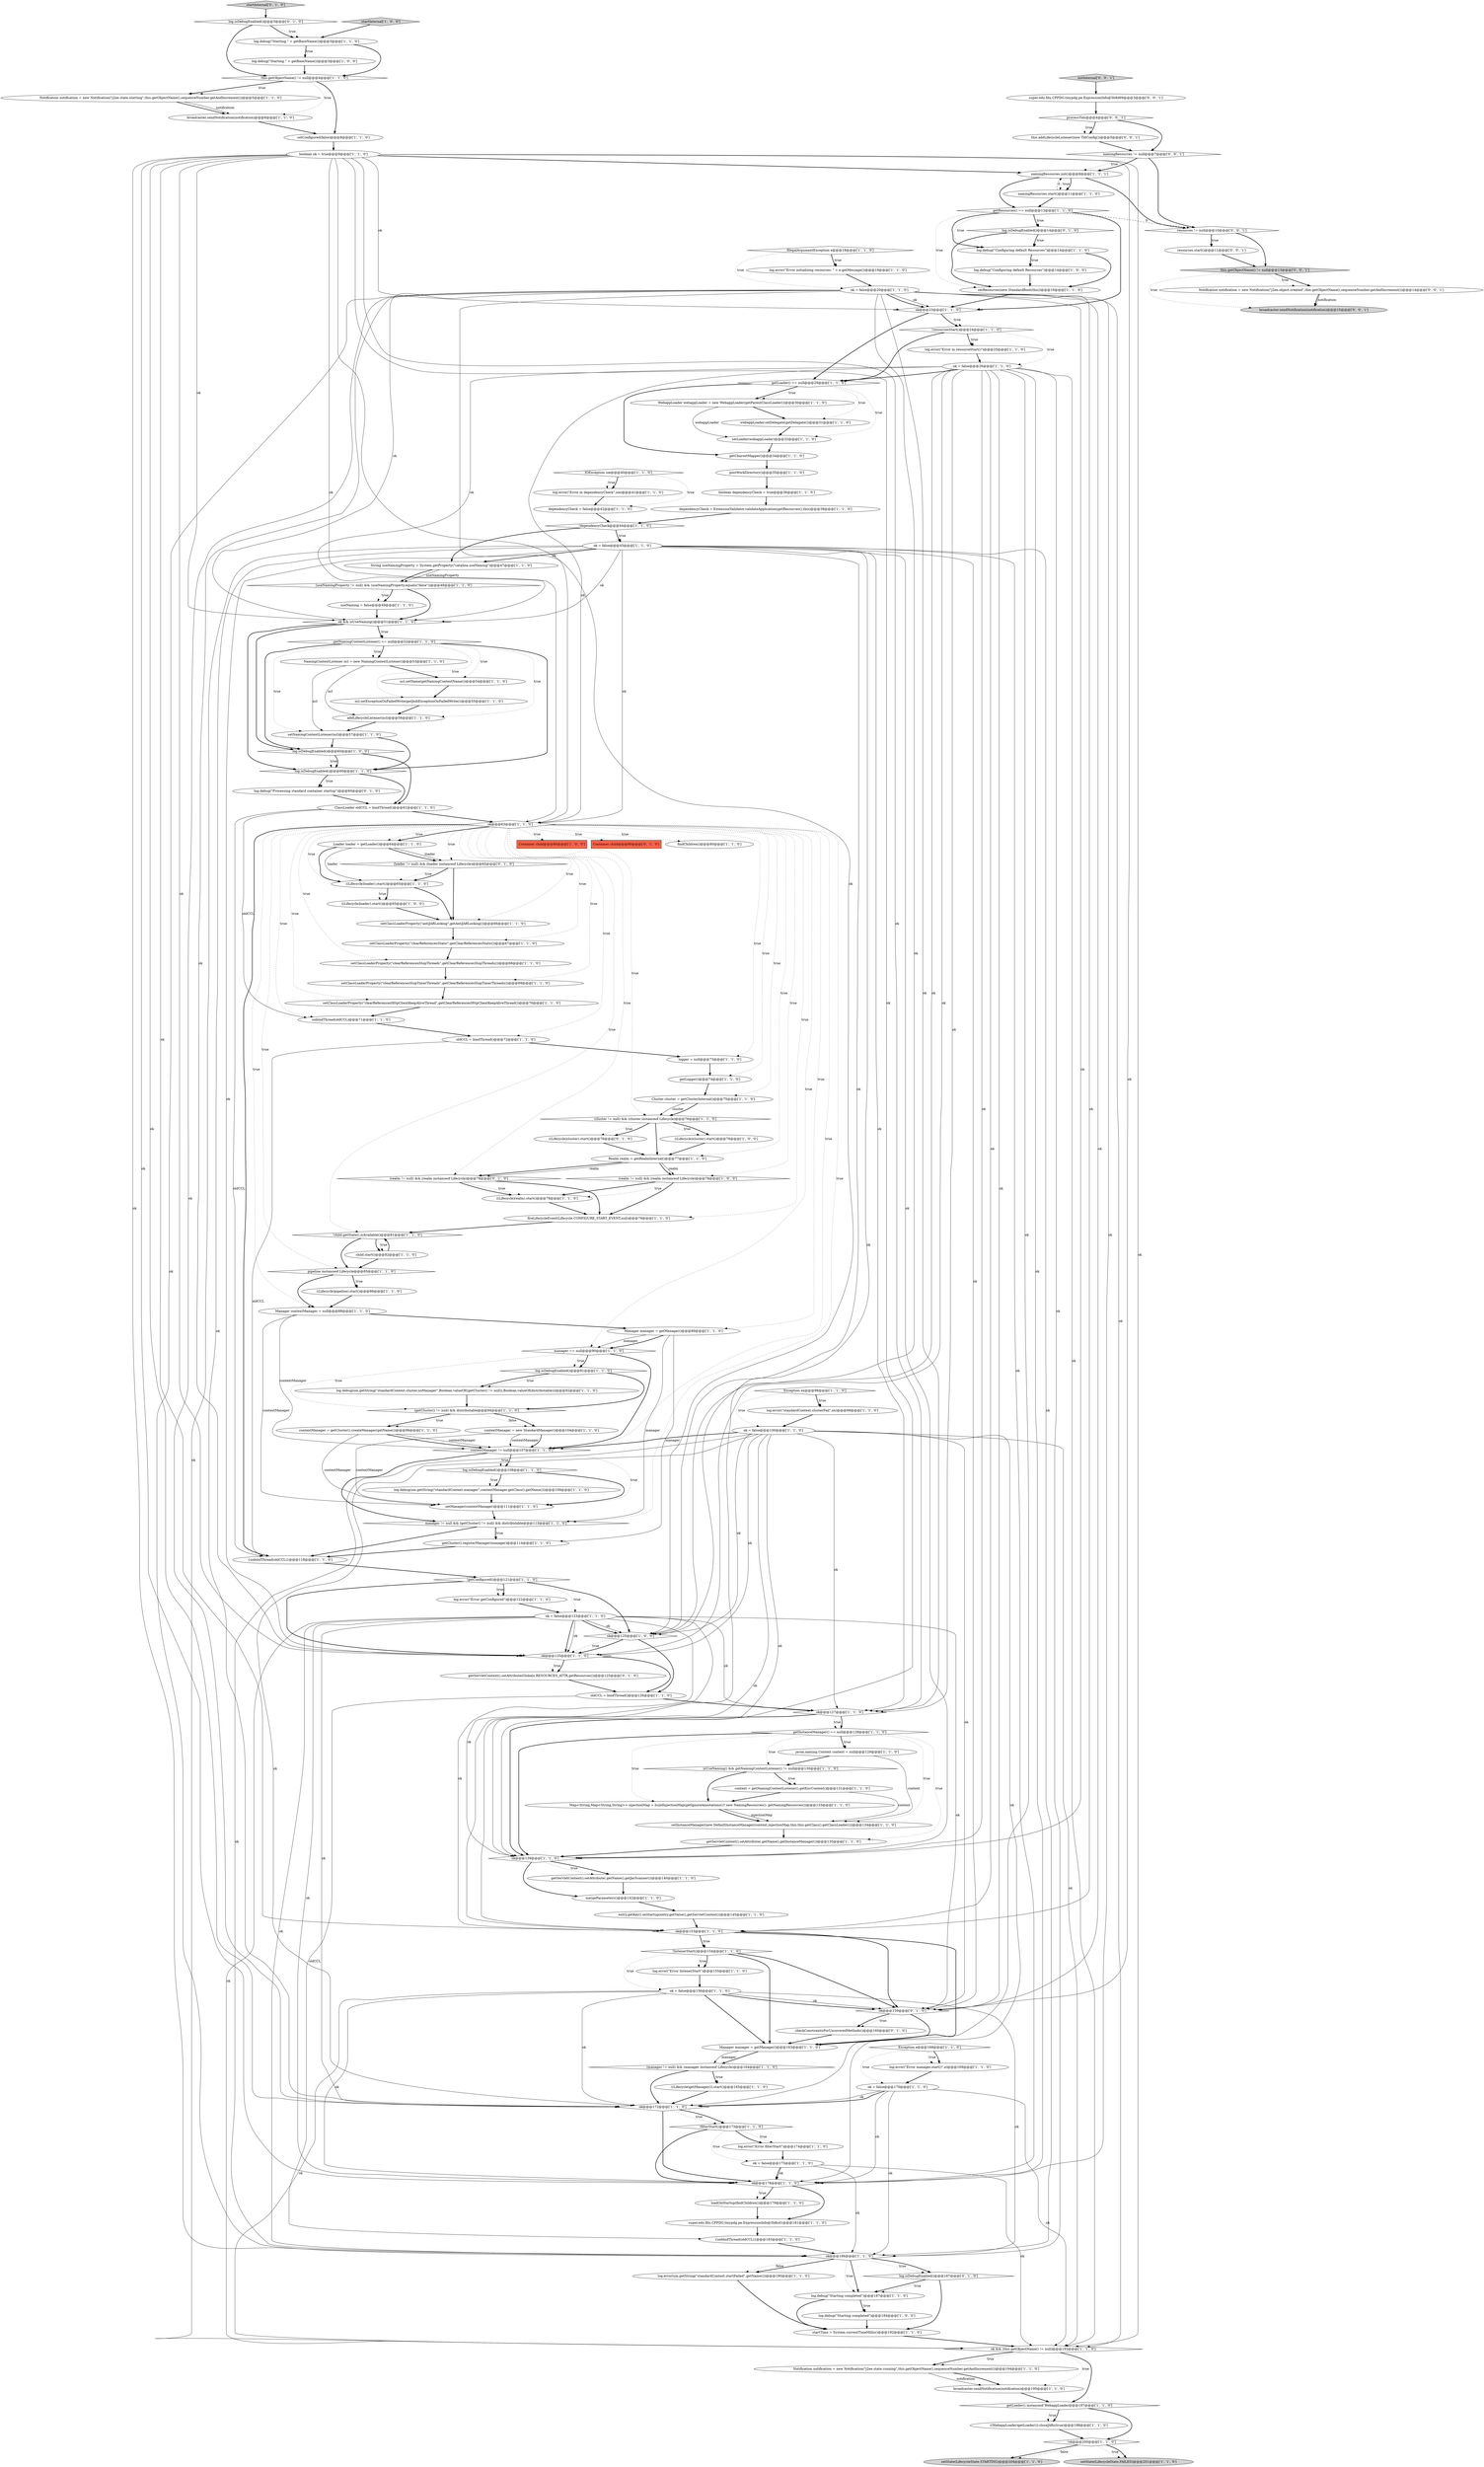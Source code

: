 digraph {
36 [style = filled, label = "ok@@@125@@@['1', '0', '0']", fillcolor = white, shape = diamond image = "AAA0AAABBB1BBB"];
132 [style = filled, label = "!dependencyCheck@@@44@@@['1', '1', '0']", fillcolor = white, shape = diamond image = "AAA0AAABBB1BBB"];
17 [style = filled, label = "{unbindThread(oldCCL)}@@@118@@@['1', '1', '0']", fillcolor = white, shape = ellipse image = "AAA0AAABBB1BBB"];
126 [style = filled, label = "ncl.setName(getNamingContextName())@@@54@@@['1', '1', '0']", fillcolor = white, shape = ellipse image = "AAA0AAABBB1BBB"];
45 [style = filled, label = "((Lifecycle)cluster).start()@@@76@@@['1', '0', '0']", fillcolor = white, shape = ellipse image = "AAA0AAABBB1BBB"];
77 [style = filled, label = "WebappLoader webappLoader = new WebappLoader(getParentClassLoader())@@@30@@@['1', '1', '0']", fillcolor = white, shape = ellipse image = "AAA0AAABBB1BBB"];
86 [style = filled, label = "Manager contextManager = null@@@88@@@['1', '1', '0']", fillcolor = white, shape = ellipse image = "AAA0AAABBB1BBB"];
15 [style = filled, label = "!getConfigured()@@@121@@@['1', '1', '0']", fillcolor = white, shape = diamond image = "AAA0AAABBB1BBB"];
20 [style = filled, label = "contextManager = getCluster().createManager(getName())@@@96@@@['1', '1', '0']", fillcolor = white, shape = ellipse image = "AAA0AAABBB1BBB"];
34 [style = filled, label = "ok = false@@@170@@@['1', '1', '0']", fillcolor = white, shape = ellipse image = "AAA0AAABBB1BBB"];
122 [style = filled, label = "ok@@@172@@@['1', '1', '0']", fillcolor = white, shape = diamond image = "AAA0AAABBB1BBB"];
160 [style = filled, label = "this.addLifecycleListener(new TldConfig())@@@5@@@['0', '0', '1']", fillcolor = white, shape = ellipse image = "AAA0AAABBB3BBB"];
154 [style = filled, label = "broadcaster.sendNotification(notification)@@@15@@@['0', '0', '1']", fillcolor = lightgray, shape = ellipse image = "AAA0AAABBB3BBB"];
131 [style = filled, label = "loadOnStartup(findChildren())@@@179@@@['1', '1', '0']", fillcolor = white, shape = ellipse image = "AAA0AAABBB1BBB"];
114 [style = filled, label = "ok = false@@@175@@@['1', '1', '0']", fillcolor = white, shape = ellipse image = "AAA0AAABBB1BBB"];
8 [style = filled, label = "ok = false@@@123@@@['1', '1', '0']", fillcolor = white, shape = ellipse image = "AAA0AAABBB1BBB"];
40 [style = filled, label = "ok@@@139@@@['1', '1', '0']", fillcolor = white, shape = diamond image = "AAA0AAABBB1BBB"];
119 [style = filled, label = "Notification notification = new Notification(\"j2ee.state.running\",this.getObjectName(),sequenceNumber.getAndIncrement())@@@194@@@['1', '1', '0']", fillcolor = white, shape = ellipse image = "AAA0AAABBB1BBB"];
13 [style = filled, label = "!listenerStart()@@@154@@@['1', '1', '0']", fillcolor = white, shape = diamond image = "AAA0AAABBB1BBB"];
152 [style = filled, label = "processTlds@@@4@@@['0', '0', '1']", fillcolor = white, shape = diamond image = "AAA0AAABBB3BBB"];
28 [style = filled, label = "log.debug(\"Starting completed\")@@@187@@@['1', '1', '0']", fillcolor = white, shape = ellipse image = "AAA0AAABBB1BBB"];
10 [style = filled, label = "getServletContext().setAttribute(.getName(),getJarScanner())@@@140@@@['1', '1', '0']", fillcolor = white, shape = ellipse image = "AAA0AAABBB1BBB"];
7 [style = filled, label = "log.debug(\"Starting \" + getBaseName())@@@3@@@['1', '1', '0']", fillcolor = white, shape = ellipse image = "AAA0AAABBB1BBB"];
63 [style = filled, label = "setState(LifecycleState.STARTING)@@@204@@@['1', '1', '0']", fillcolor = lightgray, shape = ellipse image = "AAA0AAABBB1BBB"];
116 [style = filled, label = "super.edu.fdu.CPPDG.tinypdg.pe.ExpressionInfo@5b8cd1@@@181@@@['1', '1', '0']", fillcolor = white, shape = ellipse image = "AAA0AAABBB1BBB"];
113 [style = filled, label = "Exception ex@@@98@@@['1', '1', '0']", fillcolor = white, shape = diamond image = "AAA0AAABBB1BBB"];
51 [style = filled, label = "String useNamingProperty = System.getProperty(\"catalina.useNaming\")@@@47@@@['1', '1', '0']", fillcolor = white, shape = ellipse image = "AAA0AAABBB1BBB"];
6 [style = filled, label = "log.error(\"standardContext.clusterFail\",ex)@@@99@@@['1', '1', '0']", fillcolor = white, shape = ellipse image = "AAA0AAABBB1BBB"];
54 [style = filled, label = "Realm realm = getRealmInternal()@@@77@@@['1', '1', '0']", fillcolor = white, shape = ellipse image = "AAA0AAABBB1BBB"];
124 [style = filled, label = "((Lifecycle)realm).start()@@@78@@@['1', '1', '0']", fillcolor = white, shape = ellipse image = "AAA0AAABBB1BBB"];
52 [style = filled, label = "dependencyCheck = ExtensionValidator.validateApplication(getResources(),this)@@@38@@@['1', '1', '0']", fillcolor = white, shape = ellipse image = "AAA0AAABBB1BBB"];
138 [style = filled, label = "ClassLoader oldCCL = bindThread()@@@61@@@['1', '1', '0']", fillcolor = white, shape = ellipse image = "AAA0AAABBB1BBB"];
59 [style = filled, label = "((Lifecycle)getManager()).start()@@@165@@@['1', '1', '0']", fillcolor = white, shape = ellipse image = "AAA0AAABBB1BBB"];
81 [style = filled, label = "startInternal['1', '0', '0']", fillcolor = lightgray, shape = diamond image = "AAA0AAABBB1BBB"];
5 [style = filled, label = "log.debug(\"Configuring default Resources\")@@@14@@@['1', '0', '0']", fillcolor = white, shape = ellipse image = "AAA0AAABBB1BBB"];
141 [style = filled, label = "getServletContext().setAttribute(Globals.RESOURCES_ATTR,getResources())@@@125@@@['0', '1', '0']", fillcolor = white, shape = ellipse image = "AAA0AAABBB2BBB"];
61 [style = filled, label = "getResources() == null@@@13@@@['1', '1', '0']", fillcolor = white, shape = diamond image = "AAA0AAABBB1BBB"];
62 [style = filled, label = "setClassLoaderProperty(\"clearReferencesStopTimerThreads\",getClearReferencesStopTimerThreads())@@@69@@@['1', '1', '0']", fillcolor = white, shape = ellipse image = "AAA0AAABBB1BBB"];
37 [style = filled, label = "ok@@@23@@@['1', '1', '0']", fillcolor = white, shape = diamond image = "AAA0AAABBB1BBB"];
60 [style = filled, label = "log.error(sm.getString(\"standardContext.startFailed\",getName()))@@@190@@@['1', '1', '0']", fillcolor = white, shape = ellipse image = "AAA0AAABBB1BBB"];
21 [style = filled, label = "!filterStart()@@@173@@@['1', '1', '0']", fillcolor = white, shape = diamond image = "AAA0AAABBB1BBB"];
150 [style = filled, label = "log.debug(\"Processing standard container startup\")@@@60@@@['0', '1', '0']", fillcolor = white, shape = ellipse image = "AAA0AAABBB2BBB"];
92 [style = filled, label = "useNaming = false@@@49@@@['1', '1', '0']", fillcolor = white, shape = ellipse image = "AAA0AAABBB1BBB"];
161 [style = filled, label = "namingResources != null@@@7@@@['0', '0', '1']", fillcolor = white, shape = diamond image = "AAA0AAABBB3BBB"];
84 [style = filled, label = "ok@@@63@@@['1', '1', '0']", fillcolor = white, shape = diamond image = "AAA0AAABBB1BBB"];
140 [style = filled, label = "log.isDebugEnabled()@@@14@@@['0', '1', '0']", fillcolor = white, shape = diamond image = "AAA0AAABBB2BBB"];
147 [style = filled, label = "((Lifecycle)cluster).start()@@@76@@@['0', '1', '0']", fillcolor = white, shape = ellipse image = "AAA0AAABBB2BBB"];
128 [style = filled, label = "postWorkDirectory()@@@35@@@['1', '1', '0']", fillcolor = white, shape = ellipse image = "AAA0AAABBB1BBB"];
135 [style = filled, label = "log.debug(sm.getString(\"standardContext.cluster.noManager\",Boolean.valueOf((getCluster() != null)),Boolean.valueOf(distributable)))@@@92@@@['1', '1', '0']", fillcolor = white, shape = ellipse image = "AAA0AAABBB1BBB"];
112 [style = filled, label = "Cluster cluster = getClusterInternal()@@@75@@@['1', '1', '0']", fillcolor = white, shape = ellipse image = "AAA0AAABBB1BBB"];
1 [style = filled, label = "dependencyCheck = false@@@42@@@['1', '1', '0']", fillcolor = white, shape = ellipse image = "AAA0AAABBB1BBB"];
16 [style = filled, label = "ok = false@@@156@@@['1', '1', '0']", fillcolor = white, shape = ellipse image = "AAA0AAABBB1BBB"];
106 [style = filled, label = "logger = null@@@73@@@['1', '1', '0']", fillcolor = white, shape = ellipse image = "AAA0AAABBB1BBB"];
99 [style = filled, label = "ok@@@127@@@['1', '1', '0']", fillcolor = white, shape = diamond image = "AAA0AAABBB1BBB"];
44 [style = filled, label = "Container child@@@80@@@['1', '0', '0']", fillcolor = tomato, shape = box image = "AAA0AAABBB1BBB"];
46 [style = filled, label = "(manager != null) && (manager instanceof Lifecycle)@@@164@@@['1', '1', '0']", fillcolor = white, shape = diamond image = "AAA0AAABBB1BBB"];
9 [style = filled, label = "((Lifecycle)pipeline).start()@@@86@@@['1', '1', '0']", fillcolor = white, shape = ellipse image = "AAA0AAABBB1BBB"];
65 [style = filled, label = "unbindThread(oldCCL)@@@71@@@['1', '1', '0']", fillcolor = white, shape = ellipse image = "AAA0AAABBB1BBB"];
75 [style = filled, label = "log.debug(\"Configuring default Resources\")@@@14@@@['1', '1', '0']", fillcolor = white, shape = ellipse image = "AAA0AAABBB1BBB"];
85 [style = filled, label = "((Lifecycle)loader).start()@@@65@@@['1', '0', '0']", fillcolor = white, shape = ellipse image = "AAA0AAABBB1BBB"];
103 [style = filled, label = "getServletContext().setAttribute(.getName(),getInstanceManager())@@@135@@@['1', '1', '0']", fillcolor = white, shape = ellipse image = "AAA0AAABBB1BBB"];
12 [style = filled, label = "oldCCL = bindThread()@@@72@@@['1', '1', '0']", fillcolor = white, shape = ellipse image = "AAA0AAABBB1BBB"];
78 [style = filled, label = "javax.naming.Context context = null@@@129@@@['1', '1', '0']", fillcolor = white, shape = ellipse image = "AAA0AAABBB1BBB"];
68 [style = filled, label = "namingResources.start()@@@11@@@['1', '1', '0']", fillcolor = white, shape = ellipse image = "AAA0AAABBB1BBB"];
27 [style = filled, label = "boolean ok = true@@@9@@@['1', '1', '0']", fillcolor = white, shape = ellipse image = "AAA0AAABBB1BBB"];
49 [style = filled, label = "broadcaster.sendNotification(notification)@@@6@@@['1', '1', '0']", fillcolor = white, shape = ellipse image = "AAA0AAABBB1BBB"];
56 [style = filled, label = "manager == null@@@90@@@['1', '1', '0']", fillcolor = white, shape = diamond image = "AAA0AAABBB1BBB"];
151 [style = filled, label = "ok@@@159@@@['0', '1', '0']", fillcolor = white, shape = diamond image = "AAA1AAABBB2BBB"];
129 [style = filled, label = "manager != null && (getCluster() != null) && distributable@@@113@@@['1', '1', '0']", fillcolor = white, shape = diamond image = "AAA0AAABBB1BBB"];
89 [style = filled, label = "ok = false@@@45@@@['1', '1', '0']", fillcolor = white, shape = ellipse image = "AAA0AAABBB1BBB"];
137 [style = filled, label = "ok = false@@@100@@@['1', '1', '0']", fillcolor = white, shape = ellipse image = "AAA0AAABBB1BBB"];
80 [style = filled, label = "log.error(\"Error in dependencyCheck\",ioe)@@@41@@@['1', '1', '0']", fillcolor = white, shape = ellipse image = "AAA0AAABBB1BBB"];
70 [style = filled, label = "(getCluster() != null) && distributable@@@94@@@['1', '1', '0']", fillcolor = white, shape = diamond image = "AAA0AAABBB1BBB"];
64 [style = filled, label = "IllegalArgumentException e@@@18@@@['1', '1', '0']", fillcolor = white, shape = diamond image = "AAA0AAABBB1BBB"];
149 [style = filled, label = "startInternal['0', '1', '0']", fillcolor = lightgray, shape = diamond image = "AAA0AAABBB2BBB"];
58 [style = filled, label = "mergeParameters()@@@142@@@['1', '1', '0']", fillcolor = white, shape = ellipse image = "AAA0AAABBB1BBB"];
125 [style = filled, label = "getCluster().registerManager(manager)@@@114@@@['1', '1', '0']", fillcolor = white, shape = ellipse image = "AAA0AAABBB1BBB"];
143 [style = filled, label = "Container child@@@80@@@['0', '1', '0']", fillcolor = tomato, shape = box image = "AAA0AAABBB2BBB"];
159 [style = filled, label = "Notification notification = new Notification(\"j2ee.object.created\",this.getObjectName(),sequenceNumber.getAndIncrement())@@@14@@@['0', '0', '1']", fillcolor = white, shape = ellipse image = "AAA0AAABBB3BBB"];
33 [style = filled, label = "setState(LifecycleState.FAILED)@@@201@@@['1', '1', '0']", fillcolor = lightgray, shape = ellipse image = "AAA0AAABBB1BBB"];
57 [style = filled, label = "boolean dependencyCheck = true@@@36@@@['1', '1', '0']", fillcolor = white, shape = ellipse image = "AAA0AAABBB1BBB"];
102 [style = filled, label = "Map<String,Map<String,String>> injectionMap = buildInjectionMap(getIgnoreAnnotations()? new NamingResources(): getNamingResources())@@@133@@@['1', '1', '0']", fillcolor = white, shape = ellipse image = "AAA0AAABBB1BBB"];
2 [style = filled, label = "ncl.setExceptionOnFailedWrite(getJndiExceptionOnFailedWrite())@@@55@@@['1', '1', '0']", fillcolor = white, shape = ellipse image = "AAA0AAABBB1BBB"];
104 [style = filled, label = "setConfigured(false)@@@8@@@['1', '1', '0']", fillcolor = white, shape = ellipse image = "AAA0AAABBB1BBB"];
123 [style = filled, label = "ok = false@@@26@@@['1', '1', '0']", fillcolor = white, shape = ellipse image = "AAA0AAABBB1BBB"];
24 [style = filled, label = "log.debug(\"Starting completed\")@@@184@@@['1', '0', '0']", fillcolor = white, shape = ellipse image = "AAA0AAABBB1BBB"];
111 [style = filled, label = "setClassLoaderProperty(\"antiJARLocking\",getAntiJARLocking())@@@66@@@['1', '1', '0']", fillcolor = white, shape = ellipse image = "AAA0AAABBB1BBB"];
87 [style = filled, label = "NamingContextListener ncl = new NamingContextListener()@@@53@@@['1', '1', '0']", fillcolor = white, shape = ellipse image = "AAA0AAABBB1BBB"];
145 [style = filled, label = "(loader != null) && (loader instanceof Lifecycle)@@@65@@@['0', '1', '0']", fillcolor = white, shape = diamond image = "AAA0AAABBB2BBB"];
31 [style = filled, label = "setClassLoaderProperty(\"clearReferencesHttpClientKeepAliveThread\",getClearReferencesHttpClientKeepAliveThread())@@@70@@@['1', '1', '0']", fillcolor = white, shape = ellipse image = "AAA0AAABBB1BBB"];
39 [style = filled, label = "ok && isUseNaming()@@@51@@@['1', '1', '0']", fillcolor = white, shape = diamond image = "AAA0AAABBB1BBB"];
93 [style = filled, label = "this.getObjectName() != null@@@4@@@['1', '1', '0']", fillcolor = white, shape = diamond image = "AAA0AAABBB1BBB"];
32 [style = filled, label = "broadcaster.sendNotification(notification)@@@195@@@['1', '1', '0']", fillcolor = white, shape = ellipse image = "AAA0AAABBB1BBB"];
157 [style = filled, label = "resources != null@@@10@@@['0', '0', '1']", fillcolor = white, shape = diamond image = "AAA0AAABBB3BBB"];
142 [style = filled, label = "checkConstraintsForUncoveredMethods()@@@160@@@['0', '1', '0']", fillcolor = white, shape = ellipse image = "AAA1AAABBB2BBB"];
115 [style = filled, label = "getCharsetMapper()@@@34@@@['1', '1', '0']", fillcolor = white, shape = ellipse image = "AAA0AAABBB1BBB"];
14 [style = filled, label = "log.error(\"Error in resourceStart()\")@@@25@@@['1', '1', '0']", fillcolor = white, shape = ellipse image = "AAA0AAABBB1BBB"];
130 [style = filled, label = "setManager(contextManager)@@@111@@@['1', '1', '0']", fillcolor = white, shape = ellipse image = "AAA0AAABBB1BBB"];
50 [style = filled, label = "webappLoader.setDelegate(getDelegate())@@@31@@@['1', '1', '0']", fillcolor = white, shape = ellipse image = "AAA0AAABBB1BBB"];
105 [style = filled, label = "log.error(\"Error initializing resources: \" + e.getMessage())@@@19@@@['1', '1', '0']", fillcolor = white, shape = ellipse image = "AAA0AAABBB1BBB"];
38 [style = filled, label = "ok@@@153@@@['1', '1', '0']", fillcolor = white, shape = diamond image = "AAA0AAABBB1BBB"];
118 [style = filled, label = "Manager manager = getManager()@@@163@@@['1', '1', '0']", fillcolor = white, shape = ellipse image = "AAA0AAABBB1BBB"];
155 [style = filled, label = "resources.start()@@@11@@@['0', '0', '1']", fillcolor = white, shape = ellipse image = "AAA0AAABBB3BBB"];
146 [style = filled, label = "log.isDebugEnabled()@@@3@@@['0', '1', '0']", fillcolor = white, shape = diamond image = "AAA0AAABBB2BBB"];
18 [style = filled, label = "setClassLoaderProperty(\"clearReferencesStopThreads\",getClearReferencesStopThreads())@@@68@@@['1', '1', '0']", fillcolor = white, shape = ellipse image = "AAA0AAABBB1BBB"];
73 [style = filled, label = "ok@@@125@@@['1', '1', '0']", fillcolor = white, shape = diamond image = "AAA0AAABBB1BBB"];
97 [style = filled, label = "context = getNamingContextListener().getEnvContext()@@@131@@@['1', '1', '0']", fillcolor = white, shape = ellipse image = "AAA0AAABBB1BBB"];
67 [style = filled, label = "Notification notification = new Notification(\"j2ee.state.starting\",this.getObjectName(),sequenceNumber.getAndIncrement())@@@5@@@['1', '1', '0']", fillcolor = white, shape = ellipse image = "AAA0AAABBB1BBB"];
158 [style = filled, label = "super.edu.fdu.CPPDG.tinypdg.pe.ExpressionInfo@5b8d69@@@3@@@['0', '0', '1']", fillcolor = white, shape = ellipse image = "AAA0AAABBB3BBB"];
156 [style = filled, label = "initInternal['0', '0', '1']", fillcolor = lightgray, shape = diamond image = "AAA0AAABBB3BBB"];
25 [style = filled, label = "setNamingContextListener(ncl)@@@57@@@['1', '1', '0']", fillcolor = white, shape = ellipse image = "AAA0AAABBB1BBB"];
76 [style = filled, label = "setClassLoaderProperty(\"clearReferencesStatic\",getClearReferencesStatic())@@@67@@@['1', '1', '0']", fillcolor = white, shape = ellipse image = "AAA0AAABBB1BBB"];
42 [style = filled, label = "log.isDebugEnabled()@@@108@@@['1', '1', '0']", fillcolor = white, shape = diamond image = "AAA0AAABBB1BBB"];
90 [style = filled, label = "contextManager = new StandardManager()@@@104@@@['1', '1', '0']", fillcolor = white, shape = ellipse image = "AAA0AAABBB1BBB"];
94 [style = filled, label = "setLoader(webappLoader)@@@32@@@['1', '1', '0']", fillcolor = white, shape = ellipse image = "AAA0AAABBB1BBB"];
101 [style = filled, label = "(realm != null) && (realm instanceof Lifecycle)@@@78@@@['1', '0', '0']", fillcolor = white, shape = diamond image = "AAA0AAABBB1BBB"];
117 [style = filled, label = "(useNamingProperty != null) && (useNamingProperty.equals(\"false\"))@@@48@@@['1', '1', '0']", fillcolor = white, shape = diamond image = "AAA0AAABBB1BBB"];
98 [style = filled, label = "pipeline instanceof Lifecycle@@@85@@@['1', '1', '0']", fillcolor = white, shape = diamond image = "AAA0AAABBB1BBB"];
26 [style = filled, label = "contextManager != null@@@107@@@['1', '1', '0']", fillcolor = white, shape = diamond image = "AAA0AAABBB1BBB"];
55 [style = filled, label = "fireLifecycleEvent(Lifecycle.CONFIGURE_START_EVENT,null)@@@79@@@['1', '1', '0']", fillcolor = white, shape = ellipse image = "AAA0AAABBB1BBB"];
53 [style = filled, label = "getLogger()@@@74@@@['1', '1', '0']", fillcolor = white, shape = ellipse image = "AAA0AAABBB1BBB"];
30 [style = filled, label = "!child.getState().isAvailable()@@@81@@@['1', '1', '0']", fillcolor = white, shape = diamond image = "AAA0AAABBB1BBB"];
35 [style = filled, label = "namingResources.init()@@@8@@@['1', '1', '1']", fillcolor = white, shape = ellipse image = "AAA0AAABBB1BBB"];
107 [style = filled, label = "getLoader() == null@@@29@@@['1', '1', '0']", fillcolor = white, shape = diamond image = "AAA0AAABBB1BBB"];
22 [style = filled, label = "setResources(new StandardRoot(this))@@@16@@@['1', '1', '0']", fillcolor = white, shape = ellipse image = "AAA0AAABBB1BBB"];
82 [style = filled, label = "Loader loader = getLoader()@@@64@@@['1', '1', '0']", fillcolor = white, shape = ellipse image = "AAA0AAABBB1BBB"];
83 [style = filled, label = "getNamingContextListener() == null@@@52@@@['1', '1', '0']", fillcolor = white, shape = diamond image = "AAA0AAABBB1BBB"];
43 [style = filled, label = "ok = false@@@20@@@['1', '1', '0']", fillcolor = white, shape = ellipse image = "AAA0AAABBB1BBB"];
153 [style = filled, label = "this.getObjectName() != null@@@13@@@['0', '0', '1']", fillcolor = lightgray, shape = diamond image = "AAA0AAABBB3BBB"];
95 [style = filled, label = "oldCCL = bindThread()@@@126@@@['1', '1', '0']", fillcolor = white, shape = ellipse image = "AAA0AAABBB1BBB"];
47 [style = filled, label = "(cluster != null) && (cluster instanceof Lifecycle)@@@76@@@['1', '1', '0']", fillcolor = white, shape = diamond image = "AAA0AAABBB1BBB"];
74 [style = filled, label = "((WebappLoader)getLoader()).closeJARs(true)@@@198@@@['1', '1', '0']", fillcolor = white, shape = ellipse image = "AAA0AAABBB1BBB"];
3 [style = filled, label = "ok@@@186@@@['1', '1', '0']", fillcolor = white, shape = diamond image = "AAA0AAABBB1BBB"];
71 [style = filled, label = "getInstanceManager() == null@@@128@@@['1', '1', '0']", fillcolor = white, shape = diamond image = "AAA0AAABBB1BBB"];
96 [style = filled, label = "log.debug(sm.getString(\"standardContext.manager\",contextManager.getClass().getName()))@@@109@@@['1', '1', '0']", fillcolor = white, shape = ellipse image = "AAA0AAABBB1BBB"];
133 [style = filled, label = "((Lifecycle)loader).start()@@@65@@@['1', '1', '0']", fillcolor = white, shape = ellipse image = "AAA0AAABBB1BBB"];
79 [style = filled, label = "findChildren()@@@80@@@['1', '1', '0']", fillcolor = white, shape = ellipse image = "AAA0AAABBB1BBB"];
121 [style = filled, label = "log.error(\"Error listenerStart\")@@@155@@@['1', '1', '0']", fillcolor = white, shape = ellipse image = "AAA0AAABBB1BBB"];
108 [style = filled, label = "log.isDebugEnabled()@@@91@@@['1', '1', '0']", fillcolor = white, shape = diamond image = "AAA0AAABBB1BBB"];
23 [style = filled, label = "Exception e@@@168@@@['1', '1', '0']", fillcolor = white, shape = diamond image = "AAA0AAABBB1BBB"];
148 [style = filled, label = "(realm != null) && (realm instanceof Lifecycle)@@@78@@@['0', '1', '0']", fillcolor = white, shape = diamond image = "AAA0AAABBB2BBB"];
66 [style = filled, label = "ok@@@178@@@['1', '1', '0']", fillcolor = white, shape = diamond image = "AAA0AAABBB1BBB"];
120 [style = filled, label = "addLifecycleListener(ncl)@@@56@@@['1', '1', '0']", fillcolor = white, shape = ellipse image = "AAA0AAABBB1BBB"];
48 [style = filled, label = "startTime = System.currentTimeMillis()@@@192@@@['1', '1', '0']", fillcolor = white, shape = ellipse image = "AAA0AAABBB1BBB"];
0 [style = filled, label = "log.debug(\"Starting \" + getBaseName())@@@3@@@['1', '0', '0']", fillcolor = white, shape = ellipse image = "AAA0AAABBB1BBB"];
110 [style = filled, label = "IOException ioe@@@40@@@['1', '1', '0']", fillcolor = white, shape = diamond image = "AAA0AAABBB1BBB"];
127 [style = filled, label = "getLoader() instanceof WebappLoader@@@197@@@['1', '1', '0']", fillcolor = white, shape = diamond image = "AAA0AAABBB1BBB"];
91 [style = filled, label = "!resourcesStart()@@@24@@@['1', '1', '0']", fillcolor = white, shape = diamond image = "AAA0AAABBB1BBB"];
109 [style = filled, label = "log.error(\"Error filterStart\")@@@174@@@['1', '1', '0']", fillcolor = white, shape = ellipse image = "AAA0AAABBB1BBB"];
69 [style = filled, label = "log.isDebugEnabled()@@@60@@@['1', '1', '0']", fillcolor = white, shape = diamond image = "AAA0AAABBB1BBB"];
88 [style = filled, label = "setInstanceManager(new DefaultInstanceManager(context,injectionMap,this,this.getClass().getClassLoader()))@@@134@@@['1', '1', '0']", fillcolor = white, shape = ellipse image = "AAA0AAABBB1BBB"];
11 [style = filled, label = "isUseNaming() && getNamingContextListener() != null@@@130@@@['1', '1', '0']", fillcolor = white, shape = diamond image = "AAA0AAABBB1BBB"];
144 [style = filled, label = "log.isDebugEnabled()@@@187@@@['0', '1', '0']", fillcolor = white, shape = diamond image = "AAA0AAABBB2BBB"];
4 [style = filled, label = "log.error(\"Error manager.start()\",e)@@@169@@@['1', '1', '0']", fillcolor = white, shape = ellipse image = "AAA0AAABBB1BBB"];
41 [style = filled, label = "log.isDebugEnabled()@@@60@@@['1', '0', '0']", fillcolor = white, shape = diamond image = "AAA0AAABBB1BBB"];
134 [style = filled, label = "log.error(\"Error getConfigured\")@@@122@@@['1', '1', '0']", fillcolor = white, shape = ellipse image = "AAA0AAABBB1BBB"];
139 [style = filled, label = "ok && (this.getObjectName() != null)@@@193@@@['1', '1', '0']", fillcolor = white, shape = diamond image = "AAA0AAABBB1BBB"];
29 [style = filled, label = "!ok@@@200@@@['1', '1', '0']", fillcolor = white, shape = diamond image = "AAA0AAABBB1BBB"];
136 [style = filled, label = "entry.getKey().onStartup(entry.getValue(),getServletContext())@@@145@@@['1', '1', '0']", fillcolor = white, shape = ellipse image = "AAA0AAABBB1BBB"];
19 [style = filled, label = "child.start()@@@82@@@['1', '1', '0']", fillcolor = white, shape = ellipse image = "AAA0AAABBB1BBB"];
72 [style = filled, label = "Manager manager = getManager()@@@89@@@['1', '1', '0']", fillcolor = white, shape = ellipse image = "AAA0AAABBB1BBB"];
100 [style = filled, label = "{unbindThread(oldCCL)}@@@183@@@['1', '1', '0']", fillcolor = white, shape = ellipse image = "AAA0AAABBB1BBB"];
46->59 [style = dotted, label="true"];
27->99 [style = solid, label="ok"];
13->121 [style = dotted, label="true"];
86->72 [style = bold, label=""];
89->151 [style = solid, label="ok"];
15->134 [style = dotted, label="true"];
111->76 [style = bold, label=""];
137->66 [style = solid, label="ok"];
48->139 [style = bold, label=""];
119->32 [style = bold, label=""];
123->39 [style = solid, label="ok"];
3->144 [style = dotted, label="true"];
89->40 [style = solid, label="ok"];
8->139 [style = solid, label="ok"];
61->140 [style = bold, label=""];
68->61 [style = bold, label=""];
123->84 [style = solid, label="ok"];
28->24 [style = dotted, label="true"];
155->153 [style = bold, label=""];
8->40 [style = solid, label="ok"];
6->137 [style = bold, label=""];
117->39 [style = bold, label=""];
16->139 [style = solid, label="ok"];
84->76 [style = dotted, label="true"];
133->85 [style = bold, label=""];
57->52 [style = bold, label=""];
27->40 [style = solid, label="ok"];
110->80 [style = dotted, label="true"];
51->117 [style = solid, label="useNamingProperty"];
99->40 [style = bold, label=""];
84->31 [style = dotted, label="true"];
27->37 [style = solid, label="ok"];
140->75 [style = dotted, label="true"];
64->105 [style = dotted, label="true"];
148->124 [style = dotted, label="true"];
106->53 [style = bold, label=""];
84->145 [style = dotted, label="true"];
17->15 [style = bold, label=""];
138->84 [style = bold, label=""];
11->102 [style = bold, label=""];
36->95 [style = bold, label=""];
61->37 [style = bold, label=""];
151->118 [style = bold, label=""];
84->62 [style = dotted, label="true"];
56->108 [style = dotted, label="true"];
9->86 [style = bold, label=""];
27->39 [style = solid, label="ok"];
75->5 [style = dotted, label="true"];
26->130 [style = dotted, label="true"];
84->133 [style = dotted, label="true"];
140->22 [style = bold, label=""];
60->48 [style = bold, label=""];
144->48 [style = bold, label=""];
103->40 [style = bold, label=""];
39->69 [style = bold, label=""];
107->94 [style = dotted, label="true"];
84->101 [style = dotted, label="true"];
82->145 [style = bold, label=""];
18->62 [style = bold, label=""];
89->3 [style = solid, label="ok"];
84->129 [style = dotted, label="true"];
16->122 [style = solid, label="ok"];
38->13 [style = bold, label=""];
56->70 [style = dotted, label="true"];
45->54 [style = bold, label=""];
43->73 [style = solid, label="ok"];
152->160 [style = dotted, label="true"];
89->36 [style = solid, label="ok"];
69->150 [style = dotted, label="true"];
159->154 [style = bold, label=""];
15->134 [style = bold, label=""];
137->38 [style = solid, label="ok"];
115->128 [style = bold, label=""];
144->28 [style = bold, label=""];
133->85 [style = dotted, label="true"];
123->139 [style = solid, label="ok"];
67->49 [style = bold, label=""];
127->29 [style = bold, label=""];
160->161 [style = bold, label=""];
51->117 [style = bold, label=""];
71->11 [style = dotted, label="true"];
82->133 [style = bold, label=""];
31->65 [style = bold, label=""];
27->3 [style = solid, label="ok"];
113->137 [style = dotted, label="true"];
74->29 [style = bold, label=""];
36->73 [style = bold, label=""];
148->124 [style = bold, label=""];
26->129 [style = bold, label=""];
82->145 [style = solid, label="loader"];
134->8 [style = bold, label=""];
84->106 [style = dotted, label="true"];
71->102 [style = dotted, label="true"];
83->41 [style = bold, label=""];
8->36 [style = solid, label="ok"];
71->103 [style = dotted, label="true"];
93->67 [style = bold, label=""];
129->125 [style = dotted, label="true"];
117->92 [style = dotted, label="true"];
78->88 [style = solid, label="context"];
16->3 [style = solid, label="ok"];
108->135 [style = dotted, label="true"];
95->100 [style = solid, label="oldCCL"];
64->105 [style = bold, label=""];
58->136 [style = bold, label=""];
148->55 [style = bold, label=""];
16->118 [style = bold, label=""];
145->133 [style = dotted, label="true"];
97->102 [style = bold, label=""];
123->99 [style = solid, label="ok"];
39->41 [style = bold, label=""];
84->98 [style = dotted, label="true"];
117->92 [style = bold, label=""];
139->119 [style = dotted, label="true"];
21->66 [style = bold, label=""];
161->35 [style = dotted, label="true"];
84->111 [style = dotted, label="true"];
89->51 [style = bold, label=""];
108->135 [style = bold, label=""];
136->38 [style = bold, label=""];
101->124 [style = dotted, label="true"];
26->42 [style = dotted, label="true"];
114->66 [style = solid, label="ok"];
29->63 [style = bold, label=""];
98->9 [style = bold, label=""];
23->4 [style = bold, label=""];
78->11 [style = bold, label=""];
21->109 [style = bold, label=""];
99->71 [style = bold, label=""];
28->48 [style = bold, label=""];
27->66 [style = solid, label="ok"];
157->155 [style = bold, label=""];
91->14 [style = bold, label=""];
26->42 [style = bold, label=""];
3->144 [style = bold, label=""];
75->5 [style = bold, label=""];
43->37 [style = solid, label="ok"];
37->107 [style = bold, label=""];
123->66 [style = solid, label="ok"];
56->108 [style = bold, label=""];
152->160 [style = bold, label=""];
153->154 [style = dotted, label="true"];
110->80 [style = bold, label=""];
27->36 [style = solid, label="ok"];
43->122 [style = solid, label="ok"];
156->158 [style = bold, label=""];
140->75 [style = bold, label=""];
73->141 [style = dotted, label="true"];
40->58 [style = bold, label=""];
46->59 [style = bold, label=""];
93->67 [style = dotted, label="true"];
92->39 [style = bold, label=""];
84->148 [style = dotted, label="true"];
41->69 [style = dotted, label="true"];
102->88 [style = solid, label="injectionMap"];
137->139 [style = solid, label="ok"];
7->93 [style = bold, label=""];
122->66 [style = bold, label=""];
153->159 [style = bold, label=""];
89->99 [style = solid, label="ok"];
84->56 [style = dotted, label="true"];
84->47 [style = dotted, label="true"];
86->130 [style = solid, label="contextManager"];
132->89 [style = dotted, label="true"];
125->17 [style = bold, label=""];
52->132 [style = bold, label=""];
89->139 [style = solid, label="ok"];
32->127 [style = bold, label=""];
70->20 [style = bold, label=""];
85->111 [style = bold, label=""];
129->17 [style = bold, label=""];
47->45 [style = dotted, label="true"];
157->153 [style = bold, label=""];
139->127 [style = bold, label=""];
61->75 [style = dotted, label="true"];
145->111 [style = bold, label=""];
61->22 [style = dotted, label="true"];
114->66 [style = bold, label=""];
116->100 [style = bold, label=""];
40->10 [style = dotted, label="true"];
94->115 [style = bold, label=""];
3->28 [style = dotted, label="true"];
19->30 [style = bold, label=""];
90->26 [style = solid, label="contextManager"];
129->125 [style = bold, label=""];
107->50 [style = dotted, label="true"];
47->147 [style = dotted, label="true"];
34->66 [style = solid, label="ok"];
89->122 [style = solid, label="ok"];
151->142 [style = dotted, label="true"];
72->125 [style = solid, label="manager"];
84->12 [style = dotted, label="true"];
27->35 [style = bold, label=""];
132->51 [style = bold, label=""];
145->133 [style = bold, label=""];
28->24 [style = bold, label=""];
81->7 [style = bold, label=""];
157->155 [style = dotted, label="true"];
16->151 [style = solid, label="ok"];
43->39 [style = solid, label="ok"];
82->133 [style = solid, label="loader"];
29->33 [style = dotted, label="true"];
91->14 [style = dotted, label="true"];
71->78 [style = dotted, label="true"];
46->122 [style = bold, label=""];
109->114 [style = bold, label=""];
0->93 [style = bold, label=""];
123->40 [style = solid, label="ok"];
88->103 [style = bold, label=""];
71->88 [style = dotted, label="true"];
123->107 [style = bold, label=""];
35->68 [style = dotted, label="true"];
59->122 [style = bold, label=""];
23->34 [style = dotted, label="true"];
95->99 [style = bold, label=""];
138->65 [style = solid, label="oldCCL"];
158->152 [style = bold, label=""];
89->39 [style = solid, label="ok"];
84->112 [style = dotted, label="true"];
114->3 [style = solid, label="ok"];
11->97 [style = bold, label=""];
114->139 [style = solid, label="ok"];
36->73 [style = dotted, label="true"];
150->138 [style = bold, label=""];
77->94 [style = solid, label="webappLoader"];
90->130 [style = solid, label="contextManager"];
107->77 [style = bold, label=""];
121->16 [style = bold, label=""];
137->36 [style = solid, label="ok"];
7->0 [style = bold, label=""];
98->9 [style = dotted, label="true"];
47->45 [style = bold, label=""];
8->38 [style = solid, label="ok"];
29->33 [style = bold, label=""];
84->54 [style = dotted, label="true"];
8->151 [style = solid, label="ok"];
84->26 [style = dotted, label="true"];
147->54 [style = bold, label=""];
20->130 [style = solid, label="contextManager"];
139->119 [style = bold, label=""];
112->47 [style = solid, label="cluster"];
105->43 [style = bold, label=""];
84->30 [style = dotted, label="true"];
13->16 [style = dotted, label="true"];
8->122 [style = solid, label="ok"];
124->55 [style = bold, label=""];
101->55 [style = bold, label=""];
161->35 [style = bold, label=""];
93->49 [style = dotted, label="true"];
123->73 [style = solid, label="ok"];
3->60 [style = bold, label=""];
38->151 [style = bold, label=""];
83->87 [style = dotted, label="true"];
144->28 [style = dotted, label="true"];
61->75 [style = bold, label=""];
123->36 [style = solid, label="ok"];
43->36 [style = solid, label="ok"];
35->61 [style = bold, label=""];
8->66 [style = solid, label="ok"];
49->104 [style = bold, label=""];
102->88 [style = bold, label=""];
89->84 [style = solid, label="ok"];
84->82 [style = dotted, label="true"];
130->129 [style = bold, label=""];
35->157 [style = bold, label=""];
25->69 [style = bold, label=""];
161->157 [style = bold, label=""];
8->73 [style = bold, label=""];
8->36 [style = bold, label=""];
72->129 [style = solid, label="manager"];
146->7 [style = dotted, label="true"];
11->97 [style = dotted, label="true"];
41->138 [style = bold, label=""];
34->3 [style = solid, label="ok"];
3->60 [style = dotted, label="false"];
86->26 [style = solid, label="contextManager"];
37->91 [style = bold, label=""];
76->18 [style = bold, label=""];
14->123 [style = bold, label=""];
27->84 [style = solid, label="ok"];
138->17 [style = solid, label="oldCCL"];
133->111 [style = bold, label=""];
123->151 [style = solid, label="ok"];
8->73 [style = solid, label="ok"];
30->98 [style = bold, label=""];
34->122 [style = bold, label=""];
119->32 [style = solid, label="notification"];
66->116 [style = bold, label=""];
53->112 [style = bold, label=""];
104->27 [style = bold, label=""];
84->65 [style = dotted, label="true"];
56->26 [style = bold, label=""];
84->44 [style = dotted, label="true"];
1->132 [style = bold, label=""];
83->25 [style = dotted, label="true"];
99->71 [style = dotted, label="true"];
16->66 [style = solid, label="ok"];
27->38 [style = solid, label="ok"];
73->141 [style = bold, label=""];
152->161 [style = bold, label=""];
54->101 [style = solid, label="realm"];
69->138 [style = bold, label=""];
43->99 [style = solid, label="ok"];
42->130 [style = bold, label=""];
72->56 [style = bold, label=""];
113->6 [style = bold, label=""];
55->30 [style = bold, label=""];
8->3 [style = solid, label="ok"];
137->122 [style = solid, label="ok"];
123->122 [style = solid, label="ok"];
43->139 [style = solid, label="ok"];
54->101 [style = bold, label=""];
146->93 [style = bold, label=""];
83->120 [style = dotted, label="true"];
3->28 [style = bold, label=""];
126->2 [style = bold, label=""];
62->31 [style = bold, label=""];
30->19 [style = bold, label=""];
22->37 [style = bold, label=""];
123->38 [style = solid, label="ok"];
35->68 [style = bold, label=""];
30->19 [style = dotted, label="true"];
122->21 [style = bold, label=""];
68->35 [style = dashed, label="0"];
29->63 [style = dotted, label="false"];
132->89 [style = bold, label=""];
120->25 [style = bold, label=""];
84->17 [style = bold, label=""];
61->140 [style = dotted, label="true"];
137->26 [style = bold, label=""];
13->151 [style = bold, label=""];
135->70 [style = bold, label=""];
118->46 [style = bold, label=""];
73->95 [style = bold, label=""];
91->123 [style = dotted, label="true"];
84->82 [style = bold, label=""];
142->118 [style = bold, label=""];
27->122 [style = solid, label="ok"];
87->126 [style = bold, label=""];
15->73 [style = bold, label=""];
37->91 [style = dotted, label="true"];
149->146 [style = bold, label=""];
87->120 [style = solid, label="ncl"];
72->56 [style = solid, label="manager"];
101->124 [style = bold, label=""];
43->3 [style = solid, label="ok"];
139->32 [style = dotted, label="true"];
34->139 [style = solid, label="ok"];
83->2 [style = dotted, label="true"];
7->0 [style = dotted, label="true"];
65->12 [style = bold, label=""];
25->41 [style = bold, label=""];
91->107 [style = bold, label=""];
43->84 [style = solid, label="ok"];
10->58 [style = bold, label=""];
71->78 [style = bold, label=""];
159->154 [style = solid, label="notification"];
93->104 [style = bold, label=""];
84->86 [style = dotted, label="true"];
71->40 [style = bold, label=""];
137->73 [style = solid, label="ok"];
39->83 [style = bold, label=""];
97->88 [style = solid, label="context"];
16->151 [style = bold, label=""];
13->121 [style = bold, label=""];
137->3 [style = solid, label="ok"];
151->142 [style = bold, label=""];
87->25 [style = solid, label="ncl"];
21->109 [style = dotted, label="true"];
137->40 [style = solid, label="ok"];
43->40 [style = solid, label="ok"];
27->73 [style = solid, label="ok"];
43->38 [style = solid, label="ok"];
15->36 [style = bold, label=""];
41->69 [style = bold, label=""];
107->115 [style = bold, label=""];
47->54 [style = bold, label=""];
5->22 [style = bold, label=""];
12->17 [style = solid, label="oldCCL"];
70->90 [style = dotted, label="false"];
122->21 [style = dotted, label="true"];
75->22 [style = bold, label=""];
118->46 [style = solid, label="manager"];
84->72 [style = dotted, label="true"];
8->99 [style = solid, label="ok"];
128->57 [style = bold, label=""];
137->99 [style = solid, label="ok"];
137->151 [style = solid, label="ok"];
4->34 [style = bold, label=""];
84->18 [style = dotted, label="true"];
146->7 [style = bold, label=""];
47->147 [style = bold, label=""];
38->118 [style = bold, label=""];
83->87 [style = bold, label=""];
67->49 [style = solid, label="notification"];
107->77 [style = dotted, label="true"];
127->74 [style = dotted, label="true"];
66->131 [style = bold, label=""];
108->70 [style = bold, label=""];
110->1 [style = dotted, label="true"];
89->73 [style = solid, label="ok"];
13->118 [style = bold, label=""];
84->79 [style = dotted, label="true"];
21->114 [style = dotted, label="true"];
80->1 [style = bold, label=""];
70->90 [style = bold, label=""];
100->3 [style = bold, label=""];
20->26 [style = solid, label="contextManager"];
131->116 [style = bold, label=""];
69->150 [style = bold, label=""];
77->50 [style = bold, label=""];
123->3 [style = solid, label="ok"];
112->47 [style = bold, label=""];
27->151 [style = solid, label="ok"];
43->151 [style = solid, label="ok"];
153->159 [style = dotted, label="true"];
24->48 [style = bold, label=""];
42->96 [style = bold, label=""];
89->38 [style = solid, label="ok"];
84->143 [style = dotted, label="true"];
89->66 [style = solid, label="ok"];
39->83 [style = dotted, label="true"];
90->26 [style = bold, label=""];
50->94 [style = bold, label=""];
27->139 [style = solid, label="ok"];
70->20 [style = dotted, label="true"];
43->37 [style = bold, label=""];
23->4 [style = dotted, label="true"];
61->157 [style = dashed, label="0"];
83->126 [style = dotted, label="true"];
43->66 [style = solid, label="ok"];
38->13 [style = dotted, label="true"];
15->8 [style = dotted, label="true"];
2->120 [style = bold, label=""];
40->10 [style = bold, label=""];
83->69 [style = bold, label=""];
54->148 [style = bold, label=""];
84->53 [style = dotted, label="true"];
42->96 [style = dotted, label="true"];
19->98 [style = bold, label=""];
127->74 [style = bold, label=""];
141->95 [style = bold, label=""];
54->148 [style = solid, label="realm"];
84->55 [style = dotted, label="true"];
34->122 [style = solid, label="ok"];
66->131 [style = dotted, label="true"];
98->86 [style = bold, label=""];
96->130 [style = bold, label=""];
12->106 [style = bold, label=""];
20->26 [style = bold, label=""];
64->43 [style = dotted, label="true"];
113->6 [style = dotted, label="true"];
}
